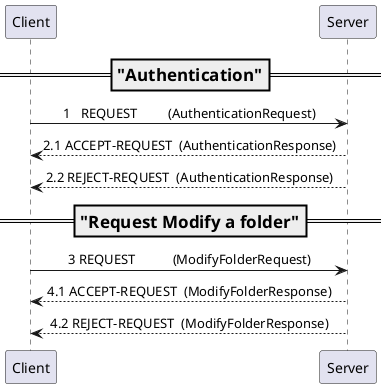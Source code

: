 @startuml
'https://plantuml.com/sequence-diagram
/'
Action : Elementos que representas los eventos a los que responden los agentes para completar las tareas de la ontología.
Predicate : Elementos que representan las respuestas a los eventos para completar las tareas de la ontología.
'/
'autonumber
skinparam defaultFontName consolas
skinparam sequenceMessageAlign center

=== "Authentication" ==
Client ->   Server: 1   REQUEST         (AuthenticationRequest)
Client <--  Server: 2.1 ACCEPT-REQUEST  (AuthenticationResponse)
Client <--  Server: 2.2 REJECT-REQUEST  (AuthenticationResponse)

=== "Request Modify a folder" ==
Client ->   Server: 3 REQUEST           (ModifyFolderRequest)
Client <--  Server: 4.1 ACCEPT-REQUEST  (ModifyFolderResponse)
Client <--  Server: 4.2 REJECT-REQUEST  (ModifyFolderResponse)

@enduml
